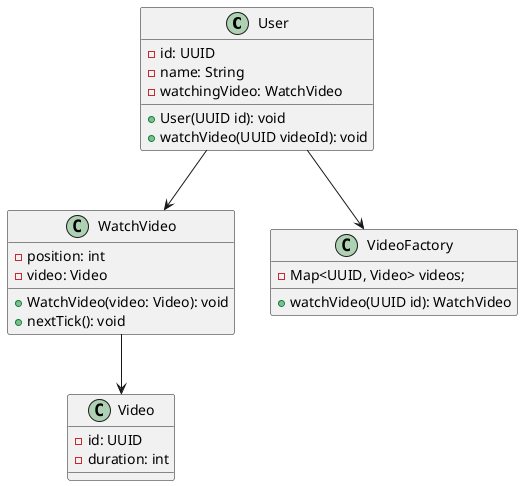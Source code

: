 @startuml
class User {
    - id: UUID
    - name: String
    - watchingVideo: WatchVideo
    + User(UUID id): void
    + watchVideo(UUID videoId): void
}

class Video {
    - id: UUID
    - duration: int
}

class WatchVideo {
    - position: int
    - video: Video
    + WatchVideo(video: Video): void
    + nextTick(): void
}

class VideoFactory {
    - Map<UUID, Video> videos;
    + watchVideo(UUID id): WatchVideo
}

User --> WatchVideo
User --> VideoFactory
WatchVideo --> Video
@enduml
